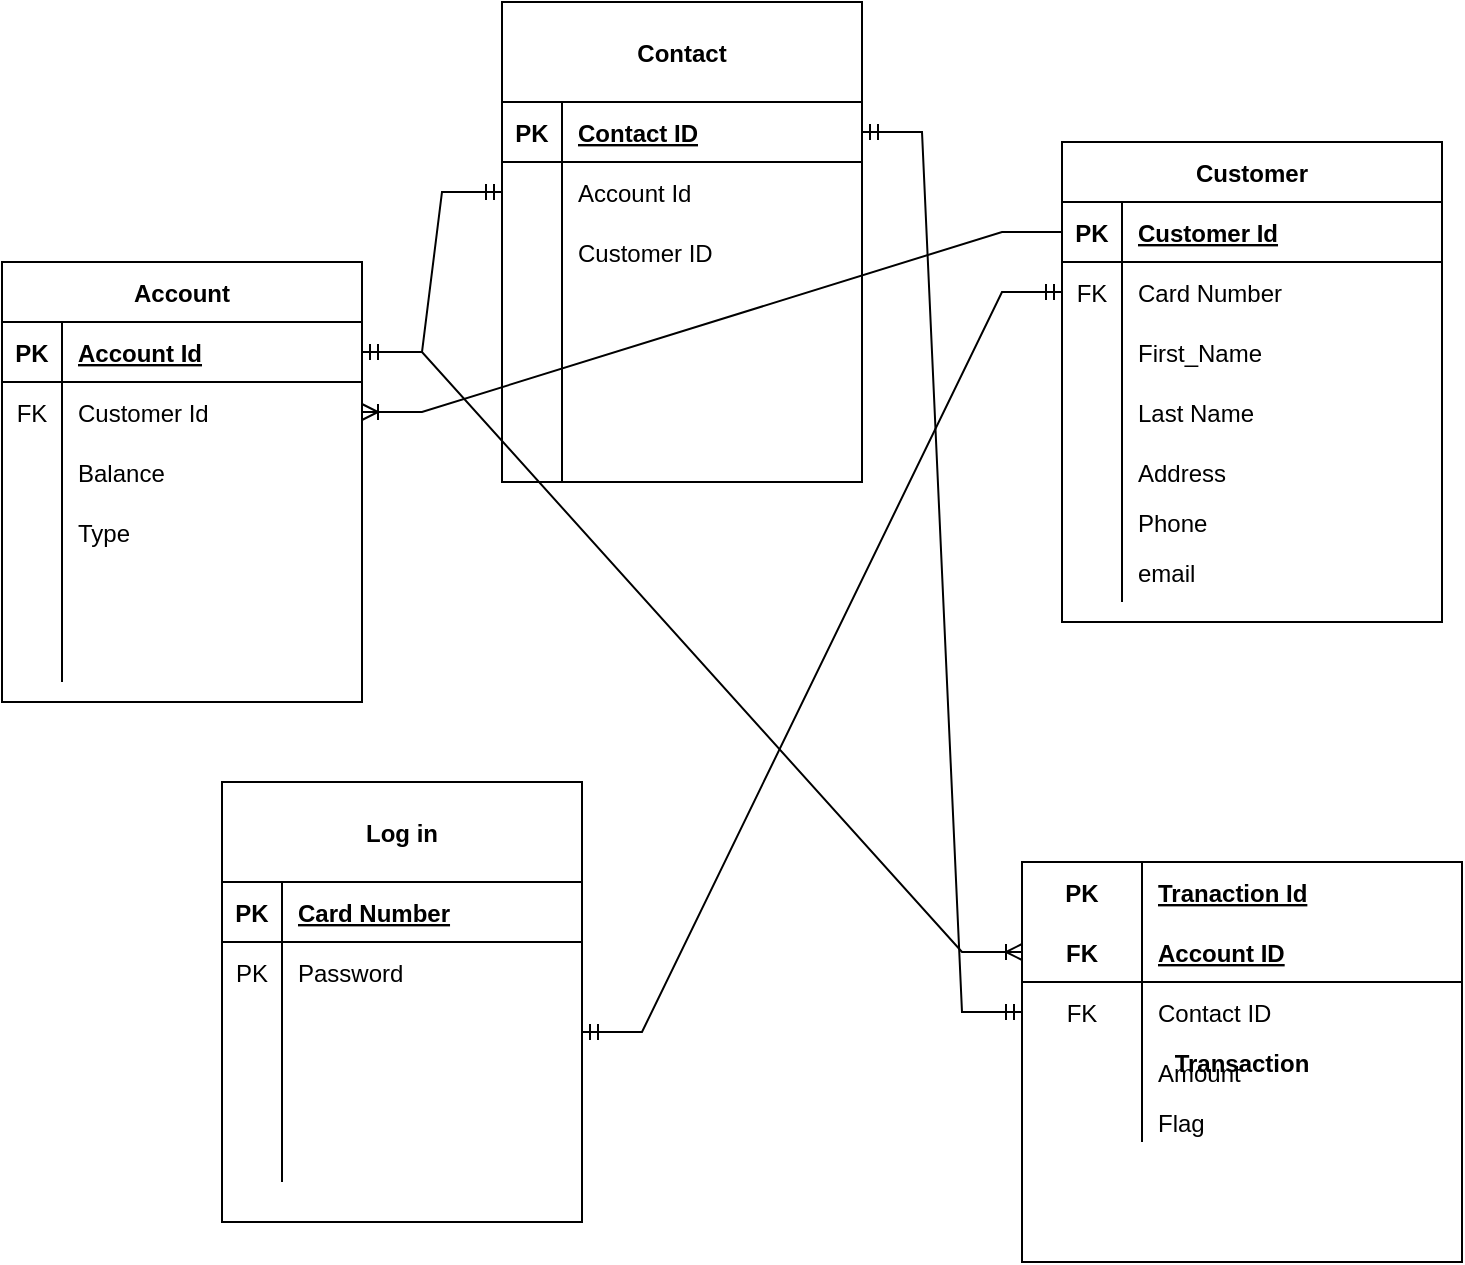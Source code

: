 <mxfile version="16.6.6" type="device"><diagram id="X5S56xCODxIxWMNyXyNj" name="Page-1"><mxGraphModel dx="1090" dy="1705" grid="1" gridSize="10" guides="1" tooltips="1" connect="1" arrows="1" fold="1" page="1" pageScale="1" pageWidth="850" pageHeight="1100" math="0" shadow="0"><root><mxCell id="0"/><mxCell id="1" parent="0"/><mxCell id="qRWd9P3a4AVtu3sE8TXA-2" value="Account" style="shape=table;startSize=30;container=1;collapsible=1;childLayout=tableLayout;fixedRows=1;rowLines=0;fontStyle=1;align=center;resizeLast=1;" parent="1" vertex="1"><mxGeometry x="80" y="100" width="180" height="220" as="geometry"/></mxCell><mxCell id="qRWd9P3a4AVtu3sE8TXA-3" value="" style="shape=partialRectangle;collapsible=0;dropTarget=0;pointerEvents=0;fillColor=none;top=0;left=0;bottom=1;right=0;points=[[0,0.5],[1,0.5]];portConstraint=eastwest;" parent="qRWd9P3a4AVtu3sE8TXA-2" vertex="1"><mxGeometry y="30" width="180" height="30" as="geometry"/></mxCell><mxCell id="qRWd9P3a4AVtu3sE8TXA-4" value="PK" style="shape=partialRectangle;connectable=0;fillColor=none;top=0;left=0;bottom=0;right=0;fontStyle=1;overflow=hidden;" parent="qRWd9P3a4AVtu3sE8TXA-3" vertex="1"><mxGeometry width="30" height="30" as="geometry"><mxRectangle width="30" height="30" as="alternateBounds"/></mxGeometry></mxCell><mxCell id="qRWd9P3a4AVtu3sE8TXA-5" value="Account Id" style="shape=partialRectangle;connectable=0;fillColor=none;top=0;left=0;bottom=0;right=0;align=left;spacingLeft=6;fontStyle=5;overflow=hidden;" parent="qRWd9P3a4AVtu3sE8TXA-3" vertex="1"><mxGeometry x="30" width="150" height="30" as="geometry"><mxRectangle width="150" height="30" as="alternateBounds"/></mxGeometry></mxCell><mxCell id="pakhaM7JhW7qds8599xK-4" style="shape=partialRectangle;collapsible=0;dropTarget=0;pointerEvents=0;fillColor=none;top=0;left=0;bottom=0;right=0;points=[[0,0.5],[1,0.5]];portConstraint=eastwest;" parent="qRWd9P3a4AVtu3sE8TXA-2" vertex="1"><mxGeometry y="60" width="180" height="30" as="geometry"/></mxCell><mxCell id="pakhaM7JhW7qds8599xK-5" value="FK" style="shape=partialRectangle;connectable=0;fillColor=none;top=0;left=0;bottom=0;right=0;editable=1;overflow=hidden;" parent="pakhaM7JhW7qds8599xK-4" vertex="1"><mxGeometry width="30" height="30" as="geometry"><mxRectangle width="30" height="30" as="alternateBounds"/></mxGeometry></mxCell><mxCell id="pakhaM7JhW7qds8599xK-6" value="Customer Id" style="shape=partialRectangle;connectable=0;fillColor=none;top=0;left=0;bottom=0;right=0;align=left;spacingLeft=6;overflow=hidden;" parent="pakhaM7JhW7qds8599xK-4" vertex="1"><mxGeometry x="30" width="150" height="30" as="geometry"><mxRectangle width="150" height="30" as="alternateBounds"/></mxGeometry></mxCell><mxCell id="qRWd9P3a4AVtu3sE8TXA-6" value="" style="shape=partialRectangle;collapsible=0;dropTarget=0;pointerEvents=0;fillColor=none;top=0;left=0;bottom=0;right=0;points=[[0,0.5],[1,0.5]];portConstraint=eastwest;" parent="qRWd9P3a4AVtu3sE8TXA-2" vertex="1"><mxGeometry y="90" width="180" height="30" as="geometry"/></mxCell><mxCell id="qRWd9P3a4AVtu3sE8TXA-7" value="" style="shape=partialRectangle;connectable=0;fillColor=none;top=0;left=0;bottom=0;right=0;editable=1;overflow=hidden;" parent="qRWd9P3a4AVtu3sE8TXA-6" vertex="1"><mxGeometry width="30" height="30" as="geometry"><mxRectangle width="30" height="30" as="alternateBounds"/></mxGeometry></mxCell><mxCell id="qRWd9P3a4AVtu3sE8TXA-8" value="Balance" style="shape=partialRectangle;connectable=0;fillColor=none;top=0;left=0;bottom=0;right=0;align=left;spacingLeft=6;overflow=hidden;" parent="qRWd9P3a4AVtu3sE8TXA-6" vertex="1"><mxGeometry x="30" width="150" height="30" as="geometry"><mxRectangle width="150" height="30" as="alternateBounds"/></mxGeometry></mxCell><mxCell id="qRWd9P3a4AVtu3sE8TXA-9" value="" style="shape=partialRectangle;collapsible=0;dropTarget=0;pointerEvents=0;fillColor=none;top=0;left=0;bottom=0;right=0;points=[[0,0.5],[1,0.5]];portConstraint=eastwest;" parent="qRWd9P3a4AVtu3sE8TXA-2" vertex="1"><mxGeometry y="120" width="180" height="30" as="geometry"/></mxCell><mxCell id="qRWd9P3a4AVtu3sE8TXA-10" value="" style="shape=partialRectangle;connectable=0;fillColor=none;top=0;left=0;bottom=0;right=0;editable=1;overflow=hidden;" parent="qRWd9P3a4AVtu3sE8TXA-9" vertex="1"><mxGeometry width="30" height="30" as="geometry"><mxRectangle width="30" height="30" as="alternateBounds"/></mxGeometry></mxCell><mxCell id="qRWd9P3a4AVtu3sE8TXA-11" value="Type" style="shape=partialRectangle;connectable=0;fillColor=none;top=0;left=0;bottom=0;right=0;align=left;spacingLeft=6;overflow=hidden;" parent="qRWd9P3a4AVtu3sE8TXA-9" vertex="1"><mxGeometry x="30" width="150" height="30" as="geometry"><mxRectangle width="150" height="30" as="alternateBounds"/></mxGeometry></mxCell><mxCell id="qRWd9P3a4AVtu3sE8TXA-12" value="" style="shape=partialRectangle;collapsible=0;dropTarget=0;pointerEvents=0;fillColor=none;top=0;left=0;bottom=0;right=0;points=[[0,0.5],[1,0.5]];portConstraint=eastwest;" parent="qRWd9P3a4AVtu3sE8TXA-2" vertex="1"><mxGeometry y="150" width="180" height="30" as="geometry"/></mxCell><mxCell id="qRWd9P3a4AVtu3sE8TXA-13" value="" style="shape=partialRectangle;connectable=0;fillColor=none;top=0;left=0;bottom=0;right=0;editable=1;overflow=hidden;" parent="qRWd9P3a4AVtu3sE8TXA-12" vertex="1"><mxGeometry width="30" height="30" as="geometry"><mxRectangle width="30" height="30" as="alternateBounds"/></mxGeometry></mxCell><mxCell id="qRWd9P3a4AVtu3sE8TXA-14" value="" style="shape=partialRectangle;connectable=0;fillColor=none;top=0;left=0;bottom=0;right=0;align=left;spacingLeft=6;overflow=hidden;" parent="qRWd9P3a4AVtu3sE8TXA-12" vertex="1"><mxGeometry x="30" width="150" height="30" as="geometry"><mxRectangle width="150" height="30" as="alternateBounds"/></mxGeometry></mxCell><mxCell id="pakhaM7JhW7qds8599xK-1" style="shape=partialRectangle;collapsible=0;dropTarget=0;pointerEvents=0;fillColor=none;top=0;left=0;bottom=0;right=0;points=[[0,0.5],[1,0.5]];portConstraint=eastwest;" parent="qRWd9P3a4AVtu3sE8TXA-2" vertex="1"><mxGeometry y="180" width="180" height="30" as="geometry"/></mxCell><mxCell id="pakhaM7JhW7qds8599xK-2" style="shape=partialRectangle;connectable=0;fillColor=none;top=0;left=0;bottom=0;right=0;editable=1;overflow=hidden;" parent="pakhaM7JhW7qds8599xK-1" vertex="1"><mxGeometry width="30" height="30" as="geometry"><mxRectangle width="30" height="30" as="alternateBounds"/></mxGeometry></mxCell><mxCell id="pakhaM7JhW7qds8599xK-3" value="" style="shape=partialRectangle;connectable=0;fillColor=none;top=0;left=0;bottom=0;right=0;align=left;spacingLeft=6;overflow=hidden;" parent="pakhaM7JhW7qds8599xK-1" vertex="1"><mxGeometry x="30" width="150" height="30" as="geometry"><mxRectangle width="150" height="30" as="alternateBounds"/></mxGeometry></mxCell><mxCell id="qRWd9P3a4AVtu3sE8TXA-15" value="Customer" style="shape=table;startSize=30;container=1;collapsible=1;childLayout=tableLayout;fixedRows=1;rowLines=0;fontStyle=1;align=center;resizeLast=1;" parent="1" vertex="1"><mxGeometry x="610" y="40" width="190" height="240" as="geometry"/></mxCell><mxCell id="qRWd9P3a4AVtu3sE8TXA-16" value="" style="shape=partialRectangle;collapsible=0;dropTarget=0;pointerEvents=0;fillColor=none;top=0;left=0;bottom=1;right=0;points=[[0,0.5],[1,0.5]];portConstraint=eastwest;" parent="qRWd9P3a4AVtu3sE8TXA-15" vertex="1"><mxGeometry y="30" width="190" height="30" as="geometry"/></mxCell><mxCell id="qRWd9P3a4AVtu3sE8TXA-17" value="PK" style="shape=partialRectangle;connectable=0;fillColor=none;top=0;left=0;bottom=0;right=0;fontStyle=1;overflow=hidden;" parent="qRWd9P3a4AVtu3sE8TXA-16" vertex="1"><mxGeometry width="30" height="30" as="geometry"><mxRectangle width="30" height="30" as="alternateBounds"/></mxGeometry></mxCell><mxCell id="qRWd9P3a4AVtu3sE8TXA-18" value="Customer Id" style="shape=partialRectangle;connectable=0;fillColor=none;top=0;left=0;bottom=0;right=0;align=left;spacingLeft=6;fontStyle=5;overflow=hidden;" parent="qRWd9P3a4AVtu3sE8TXA-16" vertex="1"><mxGeometry x="30" width="160" height="30" as="geometry"><mxRectangle width="160" height="30" as="alternateBounds"/></mxGeometry></mxCell><mxCell id="I27GJFdV_JkQ0CRhMlHv-29" style="shape=partialRectangle;collapsible=0;dropTarget=0;pointerEvents=0;fillColor=none;top=0;left=0;bottom=0;right=0;points=[[0,0.5],[1,0.5]];portConstraint=eastwest;" vertex="1" parent="qRWd9P3a4AVtu3sE8TXA-15"><mxGeometry y="60" width="190" height="30" as="geometry"/></mxCell><mxCell id="I27GJFdV_JkQ0CRhMlHv-30" value="FK" style="shape=partialRectangle;connectable=0;fillColor=none;top=0;left=0;bottom=0;right=0;editable=1;overflow=hidden;" vertex="1" parent="I27GJFdV_JkQ0CRhMlHv-29"><mxGeometry width="30" height="30" as="geometry"><mxRectangle width="30" height="30" as="alternateBounds"/></mxGeometry></mxCell><mxCell id="I27GJFdV_JkQ0CRhMlHv-31" value="Card Number" style="shape=partialRectangle;connectable=0;fillColor=none;top=0;left=0;bottom=0;right=0;align=left;spacingLeft=6;overflow=hidden;" vertex="1" parent="I27GJFdV_JkQ0CRhMlHv-29"><mxGeometry x="30" width="160" height="30" as="geometry"><mxRectangle width="160" height="30" as="alternateBounds"/></mxGeometry></mxCell><mxCell id="qRWd9P3a4AVtu3sE8TXA-19" value="" style="shape=partialRectangle;collapsible=0;dropTarget=0;pointerEvents=0;fillColor=none;top=0;left=0;bottom=0;right=0;points=[[0,0.5],[1,0.5]];portConstraint=eastwest;" parent="qRWd9P3a4AVtu3sE8TXA-15" vertex="1"><mxGeometry y="90" width="190" height="30" as="geometry"/></mxCell><mxCell id="qRWd9P3a4AVtu3sE8TXA-20" value="" style="shape=partialRectangle;connectable=0;fillColor=none;top=0;left=0;bottom=0;right=0;editable=1;overflow=hidden;" parent="qRWd9P3a4AVtu3sE8TXA-19" vertex="1"><mxGeometry width="30" height="30" as="geometry"><mxRectangle width="30" height="30" as="alternateBounds"/></mxGeometry></mxCell><mxCell id="qRWd9P3a4AVtu3sE8TXA-21" value="First_Name" style="shape=partialRectangle;connectable=0;fillColor=none;top=0;left=0;bottom=0;right=0;align=left;spacingLeft=6;overflow=hidden;" parent="qRWd9P3a4AVtu3sE8TXA-19" vertex="1"><mxGeometry x="30" width="160" height="30" as="geometry"><mxRectangle width="160" height="30" as="alternateBounds"/></mxGeometry></mxCell><mxCell id="qRWd9P3a4AVtu3sE8TXA-22" value="" style="shape=partialRectangle;collapsible=0;dropTarget=0;pointerEvents=0;fillColor=none;top=0;left=0;bottom=0;right=0;points=[[0,0.5],[1,0.5]];portConstraint=eastwest;" parent="qRWd9P3a4AVtu3sE8TXA-15" vertex="1"><mxGeometry y="120" width="190" height="30" as="geometry"/></mxCell><mxCell id="qRWd9P3a4AVtu3sE8TXA-23" value="" style="shape=partialRectangle;connectable=0;fillColor=none;top=0;left=0;bottom=0;right=0;editable=1;overflow=hidden;" parent="qRWd9P3a4AVtu3sE8TXA-22" vertex="1"><mxGeometry width="30" height="30" as="geometry"><mxRectangle width="30" height="30" as="alternateBounds"/></mxGeometry></mxCell><mxCell id="qRWd9P3a4AVtu3sE8TXA-24" value="Last Name" style="shape=partialRectangle;connectable=0;fillColor=none;top=0;left=0;bottom=0;right=0;align=left;spacingLeft=6;overflow=hidden;" parent="qRWd9P3a4AVtu3sE8TXA-22" vertex="1"><mxGeometry x="30" width="160" height="30" as="geometry"><mxRectangle width="160" height="30" as="alternateBounds"/></mxGeometry></mxCell><mxCell id="qRWd9P3a4AVtu3sE8TXA-25" value="" style="shape=partialRectangle;collapsible=0;dropTarget=0;pointerEvents=0;fillColor=none;top=0;left=0;bottom=0;right=0;points=[[0,0.5],[1,0.5]];portConstraint=eastwest;" parent="qRWd9P3a4AVtu3sE8TXA-15" vertex="1"><mxGeometry y="150" width="190" height="30" as="geometry"/></mxCell><mxCell id="qRWd9P3a4AVtu3sE8TXA-26" value="" style="shape=partialRectangle;connectable=0;fillColor=none;top=0;left=0;bottom=0;right=0;editable=1;overflow=hidden;" parent="qRWd9P3a4AVtu3sE8TXA-25" vertex="1"><mxGeometry width="30" height="30" as="geometry"><mxRectangle width="30" height="30" as="alternateBounds"/></mxGeometry></mxCell><mxCell id="qRWd9P3a4AVtu3sE8TXA-27" value="Address" style="shape=partialRectangle;connectable=0;fillColor=none;top=0;left=0;bottom=0;right=0;align=left;spacingLeft=6;overflow=hidden;" parent="qRWd9P3a4AVtu3sE8TXA-25" vertex="1"><mxGeometry x="30" width="160" height="30" as="geometry"><mxRectangle width="160" height="30" as="alternateBounds"/></mxGeometry></mxCell><mxCell id="qRWd9P3a4AVtu3sE8TXA-28" style="shape=partialRectangle;collapsible=0;dropTarget=0;pointerEvents=0;fillColor=none;top=0;left=0;bottom=0;right=0;points=[[0,0.5],[1,0.5]];portConstraint=eastwest;" parent="qRWd9P3a4AVtu3sE8TXA-15" vertex="1"><mxGeometry y="180" width="190" height="20" as="geometry"/></mxCell><mxCell id="qRWd9P3a4AVtu3sE8TXA-29" style="shape=partialRectangle;connectable=0;fillColor=none;top=0;left=0;bottom=0;right=0;editable=1;overflow=hidden;" parent="qRWd9P3a4AVtu3sE8TXA-28" vertex="1"><mxGeometry width="30" height="20" as="geometry"><mxRectangle width="30" height="20" as="alternateBounds"/></mxGeometry></mxCell><mxCell id="qRWd9P3a4AVtu3sE8TXA-30" value="Phone" style="shape=partialRectangle;connectable=0;fillColor=none;top=0;left=0;bottom=0;right=0;align=left;spacingLeft=6;overflow=hidden;" parent="qRWd9P3a4AVtu3sE8TXA-28" vertex="1"><mxGeometry x="30" width="160" height="20" as="geometry"><mxRectangle width="160" height="20" as="alternateBounds"/></mxGeometry></mxCell><mxCell id="I27GJFdV_JkQ0CRhMlHv-1" style="shape=partialRectangle;collapsible=0;dropTarget=0;pointerEvents=0;fillColor=none;top=0;left=0;bottom=0;right=0;points=[[0,0.5],[1,0.5]];portConstraint=eastwest;" vertex="1" parent="qRWd9P3a4AVtu3sE8TXA-15"><mxGeometry y="200" width="190" height="30" as="geometry"/></mxCell><mxCell id="I27GJFdV_JkQ0CRhMlHv-2" style="shape=partialRectangle;connectable=0;fillColor=none;top=0;left=0;bottom=0;right=0;editable=1;overflow=hidden;" vertex="1" parent="I27GJFdV_JkQ0CRhMlHv-1"><mxGeometry width="30" height="30" as="geometry"><mxRectangle width="30" height="30" as="alternateBounds"/></mxGeometry></mxCell><mxCell id="I27GJFdV_JkQ0CRhMlHv-3" value="email" style="shape=partialRectangle;connectable=0;fillColor=none;top=0;left=0;bottom=0;right=0;align=left;spacingLeft=6;overflow=hidden;" vertex="1" parent="I27GJFdV_JkQ0CRhMlHv-1"><mxGeometry x="30" width="160" height="30" as="geometry"><mxRectangle width="160" height="30" as="alternateBounds"/></mxGeometry></mxCell><mxCell id="qRWd9P3a4AVtu3sE8TXA-57" value="Transaction" style="shape=table;startSize=0;container=1;collapsible=1;childLayout=tableLayout;fixedRows=1;rowLines=0;fontStyle=1;align=center;resizeLast=1;" parent="1" vertex="1"><mxGeometry x="590" y="400" width="220" height="200" as="geometry"/></mxCell><mxCell id="qRWd9P3a4AVtu3sE8TXA-58" value="" style="shape=partialRectangle;collapsible=0;dropTarget=0;pointerEvents=0;fillColor=none;top=0;left=0;bottom=0;right=0;points=[[0,0.5],[1,0.5]];portConstraint=eastwest;" parent="qRWd9P3a4AVtu3sE8TXA-57" vertex="1"><mxGeometry width="220" height="30" as="geometry"/></mxCell><mxCell id="qRWd9P3a4AVtu3sE8TXA-59" value="PK" style="shape=partialRectangle;connectable=0;fillColor=none;top=0;left=0;bottom=0;right=0;fontStyle=1;overflow=hidden;" parent="qRWd9P3a4AVtu3sE8TXA-58" vertex="1"><mxGeometry width="60" height="30" as="geometry"><mxRectangle width="60" height="30" as="alternateBounds"/></mxGeometry></mxCell><mxCell id="qRWd9P3a4AVtu3sE8TXA-60" value="Tranaction Id" style="shape=partialRectangle;connectable=0;fillColor=none;top=0;left=0;bottom=0;right=0;align=left;spacingLeft=6;fontStyle=5;overflow=hidden;" parent="qRWd9P3a4AVtu3sE8TXA-58" vertex="1"><mxGeometry x="60" width="160" height="30" as="geometry"><mxRectangle width="160" height="30" as="alternateBounds"/></mxGeometry></mxCell><mxCell id="qRWd9P3a4AVtu3sE8TXA-61" value="" style="shape=partialRectangle;collapsible=0;dropTarget=0;pointerEvents=0;fillColor=none;top=0;left=0;bottom=1;right=0;points=[[0,0.5],[1,0.5]];portConstraint=eastwest;" parent="qRWd9P3a4AVtu3sE8TXA-57" vertex="1"><mxGeometry y="30" width="220" height="30" as="geometry"/></mxCell><mxCell id="qRWd9P3a4AVtu3sE8TXA-62" value="FK" style="shape=partialRectangle;connectable=0;fillColor=none;top=0;left=0;bottom=0;right=0;fontStyle=1;overflow=hidden;" parent="qRWd9P3a4AVtu3sE8TXA-61" vertex="1"><mxGeometry width="60" height="30" as="geometry"><mxRectangle width="60" height="30" as="alternateBounds"/></mxGeometry></mxCell><mxCell id="qRWd9P3a4AVtu3sE8TXA-63" value="Account ID" style="shape=partialRectangle;connectable=0;fillColor=none;top=0;left=0;bottom=0;right=0;align=left;spacingLeft=6;fontStyle=5;overflow=hidden;" parent="qRWd9P3a4AVtu3sE8TXA-61" vertex="1"><mxGeometry x="60" width="160" height="30" as="geometry"><mxRectangle width="160" height="30" as="alternateBounds"/></mxGeometry></mxCell><mxCell id="I27GJFdV_JkQ0CRhMlHv-26" style="shape=partialRectangle;collapsible=0;dropTarget=0;pointerEvents=0;fillColor=none;top=0;left=0;bottom=0;right=0;points=[[0,0.5],[1,0.5]];portConstraint=eastwest;" vertex="1" parent="qRWd9P3a4AVtu3sE8TXA-57"><mxGeometry y="60" width="220" height="30" as="geometry"/></mxCell><mxCell id="I27GJFdV_JkQ0CRhMlHv-27" value="FK" style="shape=partialRectangle;connectable=0;fillColor=none;top=0;left=0;bottom=0;right=0;editable=1;overflow=hidden;" vertex="1" parent="I27GJFdV_JkQ0CRhMlHv-26"><mxGeometry width="60" height="30" as="geometry"><mxRectangle width="60" height="30" as="alternateBounds"/></mxGeometry></mxCell><mxCell id="I27GJFdV_JkQ0CRhMlHv-28" value="Contact ID" style="shape=partialRectangle;connectable=0;fillColor=none;top=0;left=0;bottom=0;right=0;align=left;spacingLeft=6;overflow=hidden;" vertex="1" parent="I27GJFdV_JkQ0CRhMlHv-26"><mxGeometry x="60" width="160" height="30" as="geometry"><mxRectangle width="160" height="30" as="alternateBounds"/></mxGeometry></mxCell><mxCell id="pakhaM7JhW7qds8599xK-7" style="shape=partialRectangle;collapsible=0;dropTarget=0;pointerEvents=0;fillColor=none;top=0;left=0;bottom=0;right=0;points=[[0,0.5],[1,0.5]];portConstraint=eastwest;" parent="qRWd9P3a4AVtu3sE8TXA-57" vertex="1"><mxGeometry y="90" width="220" height="30" as="geometry"/></mxCell><mxCell id="pakhaM7JhW7qds8599xK-8" style="shape=partialRectangle;connectable=0;fillColor=none;top=0;left=0;bottom=0;right=0;editable=1;overflow=hidden;" parent="pakhaM7JhW7qds8599xK-7" vertex="1"><mxGeometry width="60" height="30" as="geometry"><mxRectangle width="60" height="30" as="alternateBounds"/></mxGeometry></mxCell><mxCell id="pakhaM7JhW7qds8599xK-9" value="Amount" style="shape=partialRectangle;connectable=0;fillColor=none;top=0;left=0;bottom=0;right=0;align=left;spacingLeft=6;overflow=hidden;" parent="pakhaM7JhW7qds8599xK-7" vertex="1"><mxGeometry x="60" width="160" height="30" as="geometry"><mxRectangle width="160" height="30" as="alternateBounds"/></mxGeometry></mxCell><mxCell id="I27GJFdV_JkQ0CRhMlHv-16" value="" style="shape=partialRectangle;collapsible=0;dropTarget=0;pointerEvents=0;fillColor=none;top=0;left=0;bottom=0;right=0;points=[[0,0.5],[1,0.5]];portConstraint=eastwest;" vertex="1" parent="qRWd9P3a4AVtu3sE8TXA-57"><mxGeometry y="120" width="220" height="20" as="geometry"/></mxCell><mxCell id="I27GJFdV_JkQ0CRhMlHv-17" value="" style="shape=partialRectangle;connectable=0;fillColor=none;top=0;left=0;bottom=0;right=0;editable=1;overflow=hidden;" vertex="1" parent="I27GJFdV_JkQ0CRhMlHv-16"><mxGeometry width="60" height="20" as="geometry"><mxRectangle width="60" height="20" as="alternateBounds"/></mxGeometry></mxCell><mxCell id="I27GJFdV_JkQ0CRhMlHv-18" value="Flag" style="shape=partialRectangle;connectable=0;fillColor=none;top=0;left=0;bottom=0;right=0;align=left;spacingLeft=6;overflow=hidden;" vertex="1" parent="I27GJFdV_JkQ0CRhMlHv-16"><mxGeometry x="60" width="160" height="20" as="geometry"><mxRectangle width="160" height="20" as="alternateBounds"/></mxGeometry></mxCell><mxCell id="I27GJFdV_JkQ0CRhMlHv-4" value="" style="edgeStyle=entityRelationEdgeStyle;fontSize=12;html=1;endArrow=ERoneToMany;rounded=0;" edge="1" parent="1" source="qRWd9P3a4AVtu3sE8TXA-16" target="pakhaM7JhW7qds8599xK-4"><mxGeometry width="100" height="100" relative="1" as="geometry"><mxPoint x="370" y="340" as="sourcePoint"/><mxPoint x="470" y="240" as="targetPoint"/></mxGeometry></mxCell><mxCell id="I27GJFdV_JkQ0CRhMlHv-5" value="" style="edgeStyle=entityRelationEdgeStyle;fontSize=12;html=1;endArrow=ERoneToMany;rounded=0;" edge="1" parent="1" source="qRWd9P3a4AVtu3sE8TXA-3" target="qRWd9P3a4AVtu3sE8TXA-61"><mxGeometry width="100" height="100" relative="1" as="geometry"><mxPoint x="490" y="135" as="sourcePoint"/><mxPoint x="340" y="145" as="targetPoint"/></mxGeometry></mxCell><mxCell id="I27GJFdV_JkQ0CRhMlHv-6" value="Log in" style="shape=table;startSize=50;container=1;collapsible=1;childLayout=tableLayout;fixedRows=1;rowLines=0;fontStyle=1;align=center;resizeLast=1;" vertex="1" parent="1"><mxGeometry x="190" y="360" width="180" height="220" as="geometry"/></mxCell><mxCell id="I27GJFdV_JkQ0CRhMlHv-7" value="" style="shape=partialRectangle;collapsible=0;dropTarget=0;pointerEvents=0;fillColor=none;top=0;left=0;bottom=1;right=0;points=[[0,0.5],[1,0.5]];portConstraint=eastwest;" vertex="1" parent="I27GJFdV_JkQ0CRhMlHv-6"><mxGeometry y="50" width="180" height="30" as="geometry"/></mxCell><mxCell id="I27GJFdV_JkQ0CRhMlHv-8" value="PK" style="shape=partialRectangle;connectable=0;fillColor=none;top=0;left=0;bottom=0;right=0;fontStyle=1;overflow=hidden;" vertex="1" parent="I27GJFdV_JkQ0CRhMlHv-7"><mxGeometry width="30" height="30" as="geometry"><mxRectangle width="30" height="30" as="alternateBounds"/></mxGeometry></mxCell><mxCell id="I27GJFdV_JkQ0CRhMlHv-9" value="Card Number" style="shape=partialRectangle;connectable=0;fillColor=none;top=0;left=0;bottom=0;right=0;align=left;spacingLeft=6;fontStyle=5;overflow=hidden;" vertex="1" parent="I27GJFdV_JkQ0CRhMlHv-7"><mxGeometry x="30" width="150" height="30" as="geometry"><mxRectangle width="150" height="30" as="alternateBounds"/></mxGeometry></mxCell><mxCell id="I27GJFdV_JkQ0CRhMlHv-10" style="shape=partialRectangle;collapsible=0;dropTarget=0;pointerEvents=0;fillColor=none;top=0;left=0;bottom=0;right=0;points=[[0,0.5],[1,0.5]];portConstraint=eastwest;" vertex="1" parent="I27GJFdV_JkQ0CRhMlHv-6"><mxGeometry y="80" width="180" height="30" as="geometry"/></mxCell><mxCell id="I27GJFdV_JkQ0CRhMlHv-11" value="PK" style="shape=partialRectangle;connectable=0;fillColor=none;top=0;left=0;bottom=0;right=0;editable=1;overflow=hidden;" vertex="1" parent="I27GJFdV_JkQ0CRhMlHv-10"><mxGeometry width="30" height="30" as="geometry"><mxRectangle width="30" height="30" as="alternateBounds"/></mxGeometry></mxCell><mxCell id="I27GJFdV_JkQ0CRhMlHv-12" value="Password" style="shape=partialRectangle;connectable=0;fillColor=none;top=0;left=0;bottom=0;right=0;align=left;spacingLeft=6;overflow=hidden;" vertex="1" parent="I27GJFdV_JkQ0CRhMlHv-10"><mxGeometry x="30" width="150" height="30" as="geometry"><mxRectangle width="150" height="30" as="alternateBounds"/></mxGeometry></mxCell><mxCell id="I27GJFdV_JkQ0CRhMlHv-13" value="" style="shape=partialRectangle;collapsible=0;dropTarget=0;pointerEvents=0;fillColor=none;top=0;left=0;bottom=0;right=0;points=[[0,0.5],[1,0.5]];portConstraint=eastwest;" vertex="1" parent="I27GJFdV_JkQ0CRhMlHv-6"><mxGeometry y="110" width="180" height="30" as="geometry"/></mxCell><mxCell id="I27GJFdV_JkQ0CRhMlHv-14" value="" style="shape=partialRectangle;connectable=0;fillColor=none;top=0;left=0;bottom=0;right=0;editable=1;overflow=hidden;" vertex="1" parent="I27GJFdV_JkQ0CRhMlHv-13"><mxGeometry width="30" height="30" as="geometry"><mxRectangle width="30" height="30" as="alternateBounds"/></mxGeometry></mxCell><mxCell id="I27GJFdV_JkQ0CRhMlHv-15" value="" style="shape=partialRectangle;connectable=0;fillColor=none;top=0;left=0;bottom=0;right=0;align=left;spacingLeft=6;overflow=hidden;" vertex="1" parent="I27GJFdV_JkQ0CRhMlHv-13"><mxGeometry x="30" width="150" height="30" as="geometry"><mxRectangle width="150" height="30" as="alternateBounds"/></mxGeometry></mxCell><mxCell id="I27GJFdV_JkQ0CRhMlHv-19" value="" style="shape=partialRectangle;collapsible=0;dropTarget=0;pointerEvents=0;fillColor=none;top=0;left=0;bottom=0;right=0;points=[[0,0.5],[1,0.5]];portConstraint=eastwest;" vertex="1" parent="I27GJFdV_JkQ0CRhMlHv-6"><mxGeometry y="140" width="180" height="30" as="geometry"/></mxCell><mxCell id="I27GJFdV_JkQ0CRhMlHv-20" value="" style="shape=partialRectangle;connectable=0;fillColor=none;top=0;left=0;bottom=0;right=0;editable=1;overflow=hidden;" vertex="1" parent="I27GJFdV_JkQ0CRhMlHv-19"><mxGeometry width="30" height="30" as="geometry"><mxRectangle width="30" height="30" as="alternateBounds"/></mxGeometry></mxCell><mxCell id="I27GJFdV_JkQ0CRhMlHv-21" value="" style="shape=partialRectangle;connectable=0;fillColor=none;top=0;left=0;bottom=0;right=0;align=left;spacingLeft=6;overflow=hidden;" vertex="1" parent="I27GJFdV_JkQ0CRhMlHv-19"><mxGeometry x="30" width="150" height="30" as="geometry"><mxRectangle width="150" height="30" as="alternateBounds"/></mxGeometry></mxCell><mxCell id="I27GJFdV_JkQ0CRhMlHv-22" style="shape=partialRectangle;collapsible=0;dropTarget=0;pointerEvents=0;fillColor=none;top=0;left=0;bottom=0;right=0;points=[[0,0.5],[1,0.5]];portConstraint=eastwest;" vertex="1" parent="I27GJFdV_JkQ0CRhMlHv-6"><mxGeometry y="170" width="180" height="30" as="geometry"/></mxCell><mxCell id="I27GJFdV_JkQ0CRhMlHv-23" style="shape=partialRectangle;connectable=0;fillColor=none;top=0;left=0;bottom=0;right=0;editable=1;overflow=hidden;" vertex="1" parent="I27GJFdV_JkQ0CRhMlHv-22"><mxGeometry width="30" height="30" as="geometry"><mxRectangle width="30" height="30" as="alternateBounds"/></mxGeometry></mxCell><mxCell id="I27GJFdV_JkQ0CRhMlHv-24" value="" style="shape=partialRectangle;connectable=0;fillColor=none;top=0;left=0;bottom=0;right=0;align=left;spacingLeft=6;overflow=hidden;" vertex="1" parent="I27GJFdV_JkQ0CRhMlHv-22"><mxGeometry x="30" width="150" height="30" as="geometry"><mxRectangle width="150" height="30" as="alternateBounds"/></mxGeometry></mxCell><mxCell id="I27GJFdV_JkQ0CRhMlHv-25" value="" style="edgeStyle=entityRelationEdgeStyle;fontSize=12;html=1;endArrow=ERmandOne;startArrow=ERmandOne;rounded=0;" edge="1" parent="1" source="I27GJFdV_JkQ0CRhMlHv-13" target="I27GJFdV_JkQ0CRhMlHv-29"><mxGeometry width="100" height="100" relative="1" as="geometry"><mxPoint x="340" y="350" as="sourcePoint"/><mxPoint x="440" y="250" as="targetPoint"/></mxGeometry></mxCell><mxCell id="I27GJFdV_JkQ0CRhMlHv-32" value="Contact" style="shape=table;startSize=50;container=1;collapsible=1;childLayout=tableLayout;fixedRows=1;rowLines=0;fontStyle=1;align=center;resizeLast=1;" vertex="1" parent="1"><mxGeometry x="330" y="-30" width="180" height="240" as="geometry"/></mxCell><mxCell id="I27GJFdV_JkQ0CRhMlHv-33" value="" style="shape=partialRectangle;collapsible=0;dropTarget=0;pointerEvents=0;fillColor=none;top=0;left=0;bottom=1;right=0;points=[[0,0.5],[1,0.5]];portConstraint=eastwest;" vertex="1" parent="I27GJFdV_JkQ0CRhMlHv-32"><mxGeometry y="50" width="180" height="30" as="geometry"/></mxCell><mxCell id="I27GJFdV_JkQ0CRhMlHv-34" value="PK" style="shape=partialRectangle;connectable=0;fillColor=none;top=0;left=0;bottom=0;right=0;fontStyle=1;overflow=hidden;" vertex="1" parent="I27GJFdV_JkQ0CRhMlHv-33"><mxGeometry width="30" height="30" as="geometry"><mxRectangle width="30" height="30" as="alternateBounds"/></mxGeometry></mxCell><mxCell id="I27GJFdV_JkQ0CRhMlHv-35" value="Contact ID" style="shape=partialRectangle;connectable=0;fillColor=none;top=0;left=0;bottom=0;right=0;align=left;spacingLeft=6;fontStyle=5;overflow=hidden;" vertex="1" parent="I27GJFdV_JkQ0CRhMlHv-33"><mxGeometry x="30" width="150" height="30" as="geometry"><mxRectangle width="150" height="30" as="alternateBounds"/></mxGeometry></mxCell><mxCell id="I27GJFdV_JkQ0CRhMlHv-36" style="shape=partialRectangle;collapsible=0;dropTarget=0;pointerEvents=0;fillColor=none;top=0;left=0;bottom=0;right=0;points=[[0,0.5],[1,0.5]];portConstraint=eastwest;" vertex="1" parent="I27GJFdV_JkQ0CRhMlHv-32"><mxGeometry y="80" width="180" height="30" as="geometry"/></mxCell><mxCell id="I27GJFdV_JkQ0CRhMlHv-37" value="" style="shape=partialRectangle;connectable=0;fillColor=none;top=0;left=0;bottom=0;right=0;editable=1;overflow=hidden;" vertex="1" parent="I27GJFdV_JkQ0CRhMlHv-36"><mxGeometry width="30" height="30" as="geometry"><mxRectangle width="30" height="30" as="alternateBounds"/></mxGeometry></mxCell><mxCell id="I27GJFdV_JkQ0CRhMlHv-38" value="Account Id" style="shape=partialRectangle;connectable=0;fillColor=none;top=0;left=0;bottom=0;right=0;align=left;spacingLeft=6;overflow=hidden;" vertex="1" parent="I27GJFdV_JkQ0CRhMlHv-36"><mxGeometry x="30" width="150" height="30" as="geometry"><mxRectangle width="150" height="30" as="alternateBounds"/></mxGeometry></mxCell><mxCell id="I27GJFdV_JkQ0CRhMlHv-39" value="" style="shape=partialRectangle;collapsible=0;dropTarget=0;pointerEvents=0;fillColor=none;top=0;left=0;bottom=0;right=0;points=[[0,0.5],[1,0.5]];portConstraint=eastwest;" vertex="1" parent="I27GJFdV_JkQ0CRhMlHv-32"><mxGeometry y="110" width="180" height="30" as="geometry"/></mxCell><mxCell id="I27GJFdV_JkQ0CRhMlHv-40" value="" style="shape=partialRectangle;connectable=0;fillColor=none;top=0;left=0;bottom=0;right=0;editable=1;overflow=hidden;" vertex="1" parent="I27GJFdV_JkQ0CRhMlHv-39"><mxGeometry width="30" height="30" as="geometry"><mxRectangle width="30" height="30" as="alternateBounds"/></mxGeometry></mxCell><mxCell id="I27GJFdV_JkQ0CRhMlHv-41" value="Customer ID" style="shape=partialRectangle;connectable=0;fillColor=none;top=0;left=0;bottom=0;right=0;align=left;spacingLeft=6;overflow=hidden;" vertex="1" parent="I27GJFdV_JkQ0CRhMlHv-39"><mxGeometry x="30" width="150" height="30" as="geometry"><mxRectangle width="150" height="30" as="alternateBounds"/></mxGeometry></mxCell><mxCell id="I27GJFdV_JkQ0CRhMlHv-42" value="" style="shape=partialRectangle;collapsible=0;dropTarget=0;pointerEvents=0;fillColor=none;top=0;left=0;bottom=0;right=0;points=[[0,0.5],[1,0.5]];portConstraint=eastwest;" vertex="1" parent="I27GJFdV_JkQ0CRhMlHv-32"><mxGeometry y="140" width="180" height="70" as="geometry"/></mxCell><mxCell id="I27GJFdV_JkQ0CRhMlHv-43" value="" style="shape=partialRectangle;connectable=0;fillColor=none;top=0;left=0;bottom=0;right=0;editable=1;overflow=hidden;" vertex="1" parent="I27GJFdV_JkQ0CRhMlHv-42"><mxGeometry width="30" height="70" as="geometry"><mxRectangle width="30" height="70" as="alternateBounds"/></mxGeometry></mxCell><mxCell id="I27GJFdV_JkQ0CRhMlHv-44" value="" style="shape=partialRectangle;connectable=0;fillColor=none;top=0;left=0;bottom=0;right=0;align=left;spacingLeft=6;overflow=hidden;" vertex="1" parent="I27GJFdV_JkQ0CRhMlHv-42"><mxGeometry x="30" width="150" height="70" as="geometry"><mxRectangle width="150" height="70" as="alternateBounds"/></mxGeometry></mxCell><mxCell id="I27GJFdV_JkQ0CRhMlHv-45" style="shape=partialRectangle;collapsible=0;dropTarget=0;pointerEvents=0;fillColor=none;top=0;left=0;bottom=0;right=0;points=[[0,0.5],[1,0.5]];portConstraint=eastwest;" vertex="1" parent="I27GJFdV_JkQ0CRhMlHv-32"><mxGeometry y="210" width="180" height="30" as="geometry"/></mxCell><mxCell id="I27GJFdV_JkQ0CRhMlHv-46" style="shape=partialRectangle;connectable=0;fillColor=none;top=0;left=0;bottom=0;right=0;editable=1;overflow=hidden;" vertex="1" parent="I27GJFdV_JkQ0CRhMlHv-45"><mxGeometry width="30" height="30" as="geometry"><mxRectangle width="30" height="30" as="alternateBounds"/></mxGeometry></mxCell><mxCell id="I27GJFdV_JkQ0CRhMlHv-47" value="" style="shape=partialRectangle;connectable=0;fillColor=none;top=0;left=0;bottom=0;right=0;align=left;spacingLeft=6;overflow=hidden;" vertex="1" parent="I27GJFdV_JkQ0CRhMlHv-45"><mxGeometry x="30" width="150" height="30" as="geometry"><mxRectangle width="150" height="30" as="alternateBounds"/></mxGeometry></mxCell><mxCell id="I27GJFdV_JkQ0CRhMlHv-48" value="" style="edgeStyle=entityRelationEdgeStyle;fontSize=12;html=1;endArrow=ERmandOne;startArrow=ERmandOne;rounded=0;" edge="1" parent="1" source="I27GJFdV_JkQ0CRhMlHv-26" target="I27GJFdV_JkQ0CRhMlHv-33"><mxGeometry width="100" height="100" relative="1" as="geometry"><mxPoint x="530" y="390" as="sourcePoint"/><mxPoint x="630" y="290" as="targetPoint"/></mxGeometry></mxCell><mxCell id="I27GJFdV_JkQ0CRhMlHv-49" value="" style="edgeStyle=entityRelationEdgeStyle;fontSize=12;html=1;endArrow=ERmandOne;startArrow=ERmandOne;rounded=0;" edge="1" parent="1" source="qRWd9P3a4AVtu3sE8TXA-3" target="I27GJFdV_JkQ0CRhMlHv-36"><mxGeometry width="100" height="100" relative="1" as="geometry"><mxPoint x="690" y="465" as="sourcePoint"/><mxPoint x="780" y="315" as="targetPoint"/></mxGeometry></mxCell></root></mxGraphModel></diagram></mxfile>